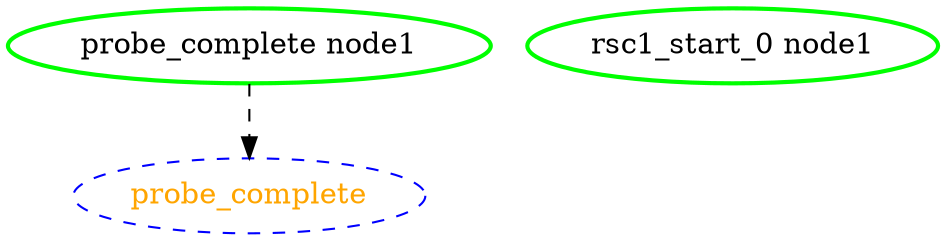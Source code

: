 digraph "g" {
	size = "30,30"
"probe_complete" [ style="dashed" color="blue" fontcolor="orange" ]
"probe_complete node1" [ style=bold color="green" fontcolor="black" ]
"rsc1_start_0 node1" [ style=bold color="green" fontcolor="black" ]
"probe_complete node1" -> "probe_complete" [ style = dashed]
}
